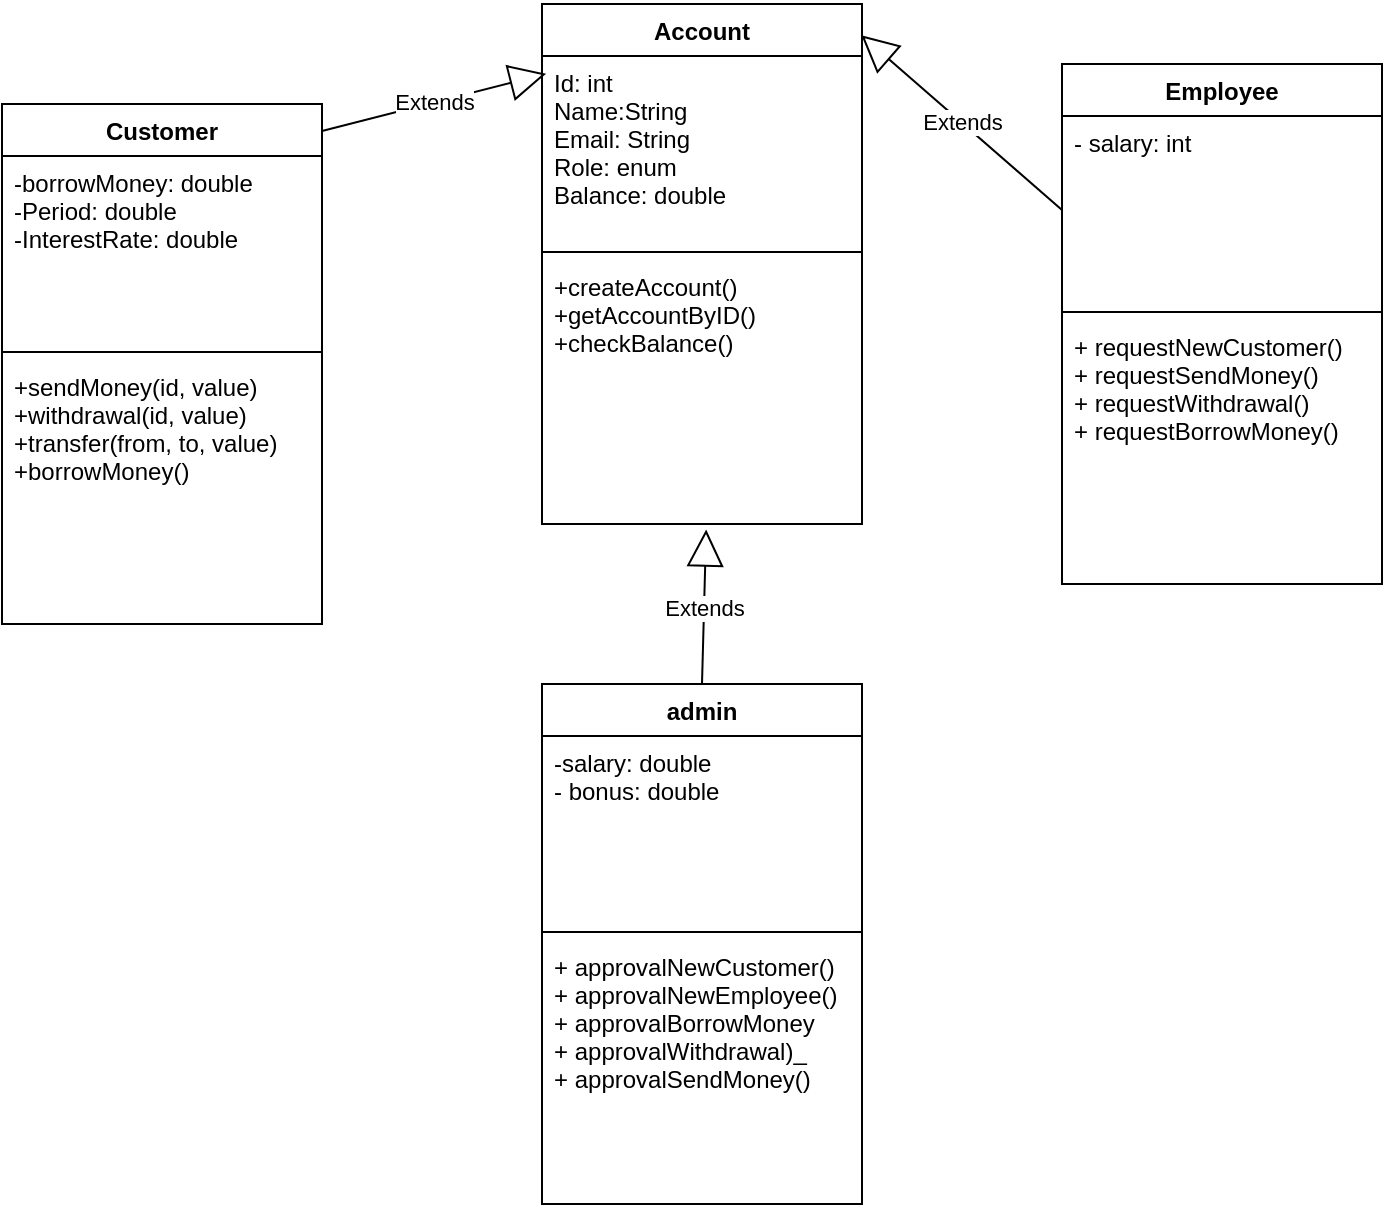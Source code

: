 <mxfile version="13.7.9" type="device"><diagram id="XFIMaJxwL-GCOZF0EuFy" name="Page-1"><mxGraphModel dx="1374" dy="903" grid="1" gridSize="10" guides="1" tooltips="1" connect="1" arrows="1" fold="1" page="1" pageScale="1" pageWidth="850" pageHeight="1100" math="0" shadow="0"><root><mxCell id="0"/><mxCell id="1" parent="0"/><mxCell id="YPr2r349zffmz6QFDBzO-9" value="Extends" style="endArrow=block;endSize=16;endFill=0;html=1;exitX=1;exitY=0.052;exitDx=0;exitDy=0;exitPerimeter=0;entryX=0.013;entryY=0.094;entryDx=0;entryDy=0;entryPerimeter=0;" edge="1" parent="1" source="YPr2r349zffmz6QFDBzO-5" target="YPr2r349zffmz6QFDBzO-2"><mxGeometry width="160" relative="1" as="geometry"><mxPoint x="380" y="760" as="sourcePoint"/><mxPoint x="540" y="760" as="targetPoint"/></mxGeometry></mxCell><mxCell id="YPr2r349zffmz6QFDBzO-14" value="Extends" style="endArrow=block;endSize=16;endFill=0;html=1;exitX=0;exitY=0.5;exitDx=0;exitDy=0;entryX=0.998;entryY=0.06;entryDx=0;entryDy=0;entryPerimeter=0;" edge="1" parent="1" source="YPr2r349zffmz6QFDBzO-11" target="YPr2r349zffmz6QFDBzO-1"><mxGeometry width="160" relative="1" as="geometry"><mxPoint x="380" y="600" as="sourcePoint"/><mxPoint x="540" y="600" as="targetPoint"/></mxGeometry></mxCell><mxCell id="YPr2r349zffmz6QFDBzO-19" value="Extends" style="endArrow=block;endSize=16;endFill=0;html=1;exitX=0.5;exitY=0;exitDx=0;exitDy=0;entryX=0.513;entryY=1.021;entryDx=0;entryDy=0;entryPerimeter=0;" edge="1" parent="1" source="YPr2r349zffmz6QFDBzO-15" target="YPr2r349zffmz6QFDBzO-4"><mxGeometry width="160" relative="1" as="geometry"><mxPoint x="407" y="878.68" as="sourcePoint"/><mxPoint x="519.08" y="849.996" as="targetPoint"/></mxGeometry></mxCell><mxCell id="YPr2r349zffmz6QFDBzO-1" value="Account" style="swimlane;fontStyle=1;align=center;verticalAlign=top;childLayout=stackLayout;horizontal=1;startSize=26;horizontalStack=0;resizeParent=1;resizeParentMax=0;resizeLast=0;collapsible=1;marginBottom=0;" vertex="1" parent="1"><mxGeometry x="350" y="560" width="160" height="260" as="geometry"/></mxCell><mxCell id="YPr2r349zffmz6QFDBzO-2" value="Id: int&#10;Name:String&#10;Email: String&#10;Role: enum&#10;Balance: double" style="text;strokeColor=none;fillColor=none;align=left;verticalAlign=top;spacingLeft=4;spacingRight=4;overflow=hidden;rotatable=0;points=[[0,0.5],[1,0.5]];portConstraint=eastwest;" vertex="1" parent="YPr2r349zffmz6QFDBzO-1"><mxGeometry y="26" width="160" height="94" as="geometry"/></mxCell><mxCell id="YPr2r349zffmz6QFDBzO-3" value="" style="line;strokeWidth=1;fillColor=none;align=left;verticalAlign=middle;spacingTop=-1;spacingLeft=3;spacingRight=3;rotatable=0;labelPosition=right;points=[];portConstraint=eastwest;" vertex="1" parent="YPr2r349zffmz6QFDBzO-1"><mxGeometry y="120" width="160" height="8" as="geometry"/></mxCell><mxCell id="YPr2r349zffmz6QFDBzO-4" value="+createAccount()&#10;+getAccountByID()&#10;+checkBalance()&#10;" style="text;strokeColor=none;fillColor=none;align=left;verticalAlign=top;spacingLeft=4;spacingRight=4;overflow=hidden;rotatable=0;points=[[0,0.5],[1,0.5]];portConstraint=eastwest;" vertex="1" parent="YPr2r349zffmz6QFDBzO-1"><mxGeometry y="128" width="160" height="132" as="geometry"/></mxCell><mxCell id="YPr2r349zffmz6QFDBzO-5" value="Customer" style="swimlane;fontStyle=1;align=center;verticalAlign=top;childLayout=stackLayout;horizontal=1;startSize=26;horizontalStack=0;resizeParent=1;resizeParentMax=0;resizeLast=0;collapsible=1;marginBottom=0;" vertex="1" parent="1"><mxGeometry x="80" y="610" width="160" height="260" as="geometry"/></mxCell><mxCell id="YPr2r349zffmz6QFDBzO-6" value="-borrowMoney: double&#10;-Period: double&#10;-InterestRate: double" style="text;strokeColor=none;fillColor=none;align=left;verticalAlign=top;spacingLeft=4;spacingRight=4;overflow=hidden;rotatable=0;points=[[0,0.5],[1,0.5]];portConstraint=eastwest;" vertex="1" parent="YPr2r349zffmz6QFDBzO-5"><mxGeometry y="26" width="160" height="94" as="geometry"/></mxCell><mxCell id="YPr2r349zffmz6QFDBzO-7" value="" style="line;strokeWidth=1;fillColor=none;align=left;verticalAlign=middle;spacingTop=-1;spacingLeft=3;spacingRight=3;rotatable=0;labelPosition=right;points=[];portConstraint=eastwest;" vertex="1" parent="YPr2r349zffmz6QFDBzO-5"><mxGeometry y="120" width="160" height="8" as="geometry"/></mxCell><mxCell id="YPr2r349zffmz6QFDBzO-8" value="+sendMoney(id, value)&#10;+withdrawal(id, value)&#10;+transfer(from, to, value)&#10;+borrowMoney()" style="text;strokeColor=none;fillColor=none;align=left;verticalAlign=top;spacingLeft=4;spacingRight=4;overflow=hidden;rotatable=0;points=[[0,0.5],[1,0.5]];portConstraint=eastwest;" vertex="1" parent="YPr2r349zffmz6QFDBzO-5"><mxGeometry y="128" width="160" height="132" as="geometry"/></mxCell><mxCell id="YPr2r349zffmz6QFDBzO-10" value="Employee" style="swimlane;fontStyle=1;align=center;verticalAlign=top;childLayout=stackLayout;horizontal=1;startSize=26;horizontalStack=0;resizeParent=1;resizeParentMax=0;resizeLast=0;collapsible=1;marginBottom=0;" vertex="1" parent="1"><mxGeometry x="610" y="590" width="160" height="260" as="geometry"/></mxCell><mxCell id="YPr2r349zffmz6QFDBzO-11" value="- salary: int" style="text;strokeColor=none;fillColor=none;align=left;verticalAlign=top;spacingLeft=4;spacingRight=4;overflow=hidden;rotatable=0;points=[[0,0.5],[1,0.5]];portConstraint=eastwest;" vertex="1" parent="YPr2r349zffmz6QFDBzO-10"><mxGeometry y="26" width="160" height="94" as="geometry"/></mxCell><mxCell id="YPr2r349zffmz6QFDBzO-12" value="" style="line;strokeWidth=1;fillColor=none;align=left;verticalAlign=middle;spacingTop=-1;spacingLeft=3;spacingRight=3;rotatable=0;labelPosition=right;points=[];portConstraint=eastwest;" vertex="1" parent="YPr2r349zffmz6QFDBzO-10"><mxGeometry y="120" width="160" height="8" as="geometry"/></mxCell><mxCell id="YPr2r349zffmz6QFDBzO-13" value="+ requestNewCustomer()&#10;+ requestSendMoney()&#10;+ requestWithdrawal()&#10;+ requestBorrowMoney()" style="text;strokeColor=none;fillColor=none;align=left;verticalAlign=top;spacingLeft=4;spacingRight=4;overflow=hidden;rotatable=0;points=[[0,0.5],[1,0.5]];portConstraint=eastwest;" vertex="1" parent="YPr2r349zffmz6QFDBzO-10"><mxGeometry y="128" width="160" height="132" as="geometry"/></mxCell><mxCell id="YPr2r349zffmz6QFDBzO-15" value="admin" style="swimlane;fontStyle=1;align=center;verticalAlign=top;childLayout=stackLayout;horizontal=1;startSize=26;horizontalStack=0;resizeParent=1;resizeParentMax=0;resizeLast=0;collapsible=1;marginBottom=0;" vertex="1" parent="1"><mxGeometry x="350" y="900" width="160" height="260" as="geometry"><mxRectangle x="350" y="1030" width="70" height="26" as="alternateBounds"/></mxGeometry></mxCell><mxCell id="YPr2r349zffmz6QFDBzO-16" value="-salary: double&#10;- bonus: double" style="text;strokeColor=none;fillColor=none;align=left;verticalAlign=top;spacingLeft=4;spacingRight=4;overflow=hidden;rotatable=0;points=[[0,0.5],[1,0.5]];portConstraint=eastwest;" vertex="1" parent="YPr2r349zffmz6QFDBzO-15"><mxGeometry y="26" width="160" height="94" as="geometry"/></mxCell><mxCell id="YPr2r349zffmz6QFDBzO-17" value="" style="line;strokeWidth=1;fillColor=none;align=left;verticalAlign=middle;spacingTop=-1;spacingLeft=3;spacingRight=3;rotatable=0;labelPosition=right;points=[];portConstraint=eastwest;" vertex="1" parent="YPr2r349zffmz6QFDBzO-15"><mxGeometry y="120" width="160" height="8" as="geometry"/></mxCell><mxCell id="YPr2r349zffmz6QFDBzO-18" value="+ approvalNewCustomer()&#10;+ approvalNewEmployee()&#10;+ approvalBorrowMoney&#10;+ approvalWithdrawal)_&#10;+ approvalSendMoney()" style="text;strokeColor=none;fillColor=none;align=left;verticalAlign=top;spacingLeft=4;spacingRight=4;overflow=hidden;rotatable=0;points=[[0,0.5],[1,0.5]];portConstraint=eastwest;" vertex="1" parent="YPr2r349zffmz6QFDBzO-15"><mxGeometry y="128" width="160" height="132" as="geometry"/></mxCell></root></mxGraphModel></diagram></mxfile>